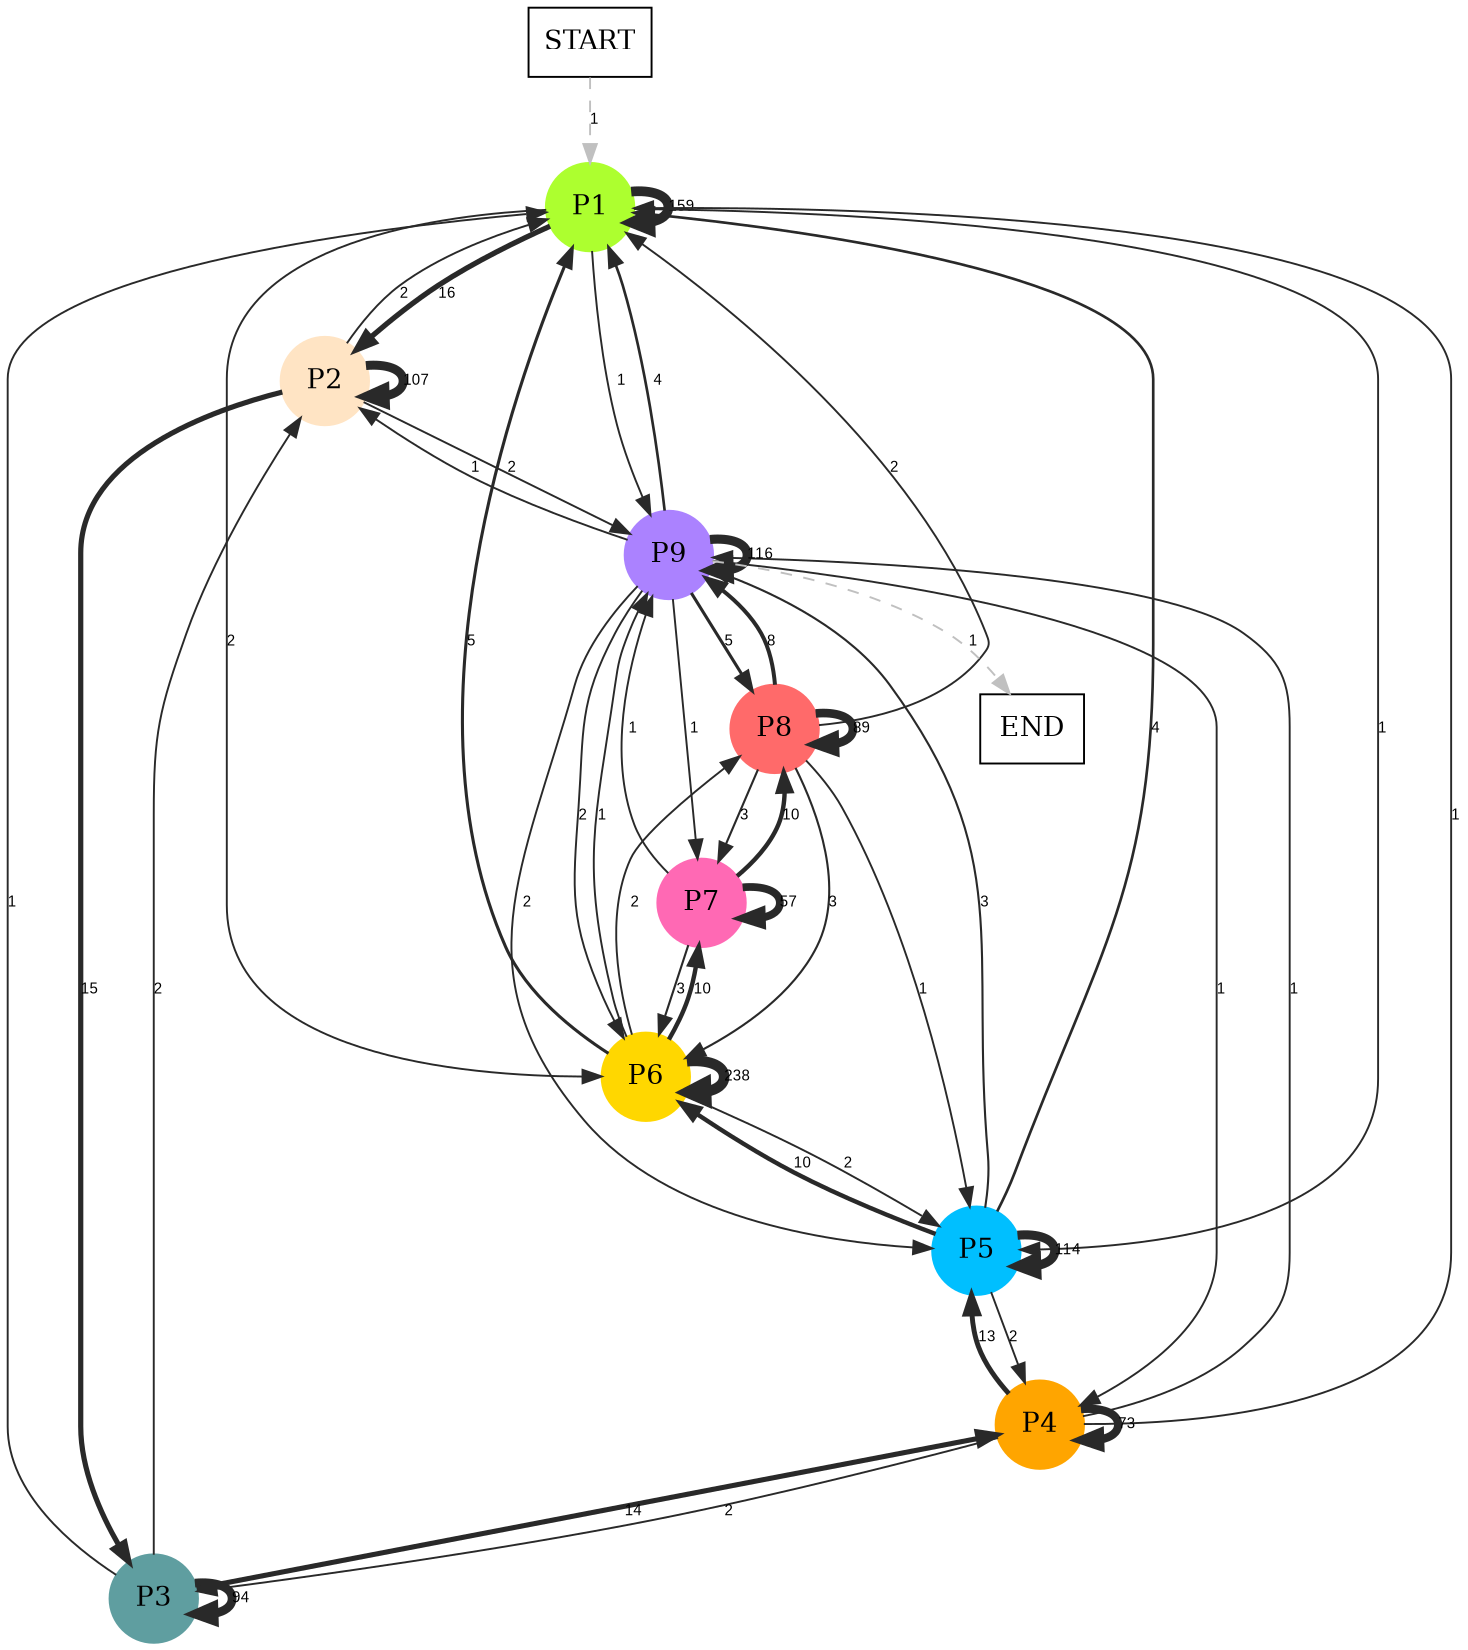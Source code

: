 digraph graphname {
	dpi = 150
	size="16,11!";
	margin = 0;
"P1" [shape=circle, color=greenyellow, style=filled]"P2" [shape=circle, color=bisque, style=filled]"P3" [shape=circle, color=cadetblue, style=filled]"P4" [shape=circle, color=orange, style=filled]"P5" [shape=circle, color=deepskyblue, style=filled]"P6" [shape=circle, color=gold, style=filled]"P7" [shape=circle, color=hotpink, style=filled]"P8" [shape=circle, color=indianred1, style=filled]"P9" [shape=circle, color=mediumpurple1, style=filled]"START" [shape=box, fillcolor=white, style=filled, color=black]"END" [shape=box, fillcolor=white, style=filled, color=black]"P1" -> "P1" [ color=grey16 penwidth = "5.0689042022202315"label ="159" labelfloat=false fontname="Arial" fontsize=8]
"P1" -> "P2" [ color=grey16 penwidth = "2.772588722239781"label ="16" labelfloat=false fontname="Arial" fontsize=8]
"P1" -> "P5" [ color=grey16 penwidth = "1"label ="1" labelfloat=false fontname="Arial" fontsize=8]
"P1" -> "P6" [ color=grey16 penwidth = "1"label ="2" labelfloat=false fontname="Arial" fontsize=8]
"P1" -> "P9" [ color=grey16 penwidth = "1"label ="1" labelfloat=false fontname="Arial" fontsize=8]
"P2" -> "P1" [ color=grey16 penwidth = "1"label ="2" labelfloat=false fontname="Arial" fontsize=8]
"P2" -> "P2" [ color=grey16 penwidth = "4.672828834461906"label ="107" labelfloat=false fontname="Arial" fontsize=8]
"P2" -> "P3" [ color=grey16 penwidth = "2.70805020110221"label ="15" labelfloat=false fontname="Arial" fontsize=8]
"P2" -> "P9" [ color=grey16 penwidth = "1"label ="2" labelfloat=false fontname="Arial" fontsize=8]
"P3" -> "P1" [ color=grey16 penwidth = "1"label ="1" labelfloat=false fontname="Arial" fontsize=8]
"P3" -> "P2" [ color=grey16 penwidth = "1"label ="2" labelfloat=false fontname="Arial" fontsize=8]
"P3" -> "P3" [ color=grey16 penwidth = "4.543294782270004"label ="94" labelfloat=false fontname="Arial" fontsize=8]
"P3" -> "P4" [ color=grey16 penwidth = "2.6390573296152584"label ="14" labelfloat=false fontname="Arial" fontsize=8]
"P4" -> "P1" [ color=grey16 penwidth = "1"label ="1" labelfloat=false fontname="Arial" fontsize=8]
"P4" -> "P3" [ color=grey16 penwidth = "1"label ="2" labelfloat=false fontname="Arial" fontsize=8]
"P4" -> "P4" [ color=grey16 penwidth = "4.290459441148391"label ="73" labelfloat=false fontname="Arial" fontsize=8]
"P4" -> "P5" [ color=grey16 penwidth = "2.5649493574615367"label ="13" labelfloat=false fontname="Arial" fontsize=8]
"P4" -> "P9" [ color=grey16 penwidth = "1"label ="1" labelfloat=false fontname="Arial" fontsize=8]
"P5" -> "P1" [ color=grey16 penwidth = "1.3862943611198906"label ="4" labelfloat=false fontname="Arial" fontsize=8]
"P5" -> "P4" [ color=grey16 penwidth = "1"label ="2" labelfloat=false fontname="Arial" fontsize=8]
"P5" -> "P5" [ color=grey16 penwidth = "4.736198448394496"label ="114" labelfloat=false fontname="Arial" fontsize=8]
"P5" -> "P6" [ color=grey16 penwidth = "2.302585092994046"label ="10" labelfloat=false fontname="Arial" fontsize=8]
"P5" -> "P9" [ color=grey16 penwidth = "1.0986122886681098"label ="3" labelfloat=false fontname="Arial" fontsize=8]
"P6" -> "P1" [ color=grey16 penwidth = "1.6094379124341003"label ="5" labelfloat=false fontname="Arial" fontsize=8]
"P6" -> "P5" [ color=grey16 penwidth = "1"label ="2" labelfloat=false fontname="Arial" fontsize=8]
"P6" -> "P6" [ color=grey16 penwidth = "5.472270673671475"label ="238" labelfloat=false fontname="Arial" fontsize=8]
"P6" -> "P7" [ color=grey16 penwidth = "2.302585092994046"label ="10" labelfloat=false fontname="Arial" fontsize=8]
"P6" -> "P8" [ color=grey16 penwidth = "1"label ="2" labelfloat=false fontname="Arial" fontsize=8]
"P6" -> "P9" [ color=grey16 penwidth = "1"label ="1" labelfloat=false fontname="Arial" fontsize=8]
"P7" -> "P6" [ color=grey16 penwidth = "1.0986122886681098"label ="3" labelfloat=false fontname="Arial" fontsize=8]
"P7" -> "P7" [ color=grey16 penwidth = "4.04305126783455"label ="57" labelfloat=false fontname="Arial" fontsize=8]
"P7" -> "P8" [ color=grey16 penwidth = "2.302585092994046"label ="10" labelfloat=false fontname="Arial" fontsize=8]
"P7" -> "P9" [ color=grey16 penwidth = "1"label ="1" labelfloat=false fontname="Arial" fontsize=8]
"P8" -> "P1" [ color=grey16 penwidth = "1"label ="2" labelfloat=false fontname="Arial" fontsize=8]
"P8" -> "P5" [ color=grey16 penwidth = "1"label ="1" labelfloat=false fontname="Arial" fontsize=8]
"P8" -> "P6" [ color=grey16 penwidth = "1.0986122886681098"label ="3" labelfloat=false fontname="Arial" fontsize=8]
"P8" -> "P7" [ color=grey16 penwidth = "1.0986122886681098"label ="3" labelfloat=false fontname="Arial" fontsize=8]
"P8" -> "P8" [ color=grey16 penwidth = "4.48863636973214"label ="89" labelfloat=false fontname="Arial" fontsize=8]
"P8" -> "P9" [ color=grey16 penwidth = "2.0794415416798357"label ="8" labelfloat=false fontname="Arial" fontsize=8]
"P9" -> "P1" [ color=grey16 penwidth = "1.3862943611198906"label ="4" labelfloat=false fontname="Arial" fontsize=8]
"P9" -> "P2" [ color=grey16 penwidth = "1"label ="1" labelfloat=false fontname="Arial" fontsize=8]
"P9" -> "P4" [ color=grey16 penwidth = "1"label ="1" labelfloat=false fontname="Arial" fontsize=8]
"P9" -> "P5" [ color=grey16 penwidth = "1"label ="2" labelfloat=false fontname="Arial" fontsize=8]
"P9" -> "P6" [ color=grey16 penwidth = "1"label ="2" labelfloat=false fontname="Arial" fontsize=8]
"P9" -> "P7" [ color=grey16 penwidth = "1"label ="1" labelfloat=false fontname="Arial" fontsize=8]
"P9" -> "P8" [ color=grey16 penwidth = "1.6094379124341003"label ="5" labelfloat=false fontname="Arial" fontsize=8]
"P9" -> "P9" [ color=grey16 penwidth = "4.7535901911063645"label ="116" labelfloat=false fontname="Arial" fontsize=8]
"P9" -> "END" [ style = dashed color=grey label ="1" labelfloat=false fontname="Arial" fontsize=8]
"START" -> "P1" [ style = dashed color=grey label ="1" labelfloat=false fontname="Arial" fontsize=8]
}